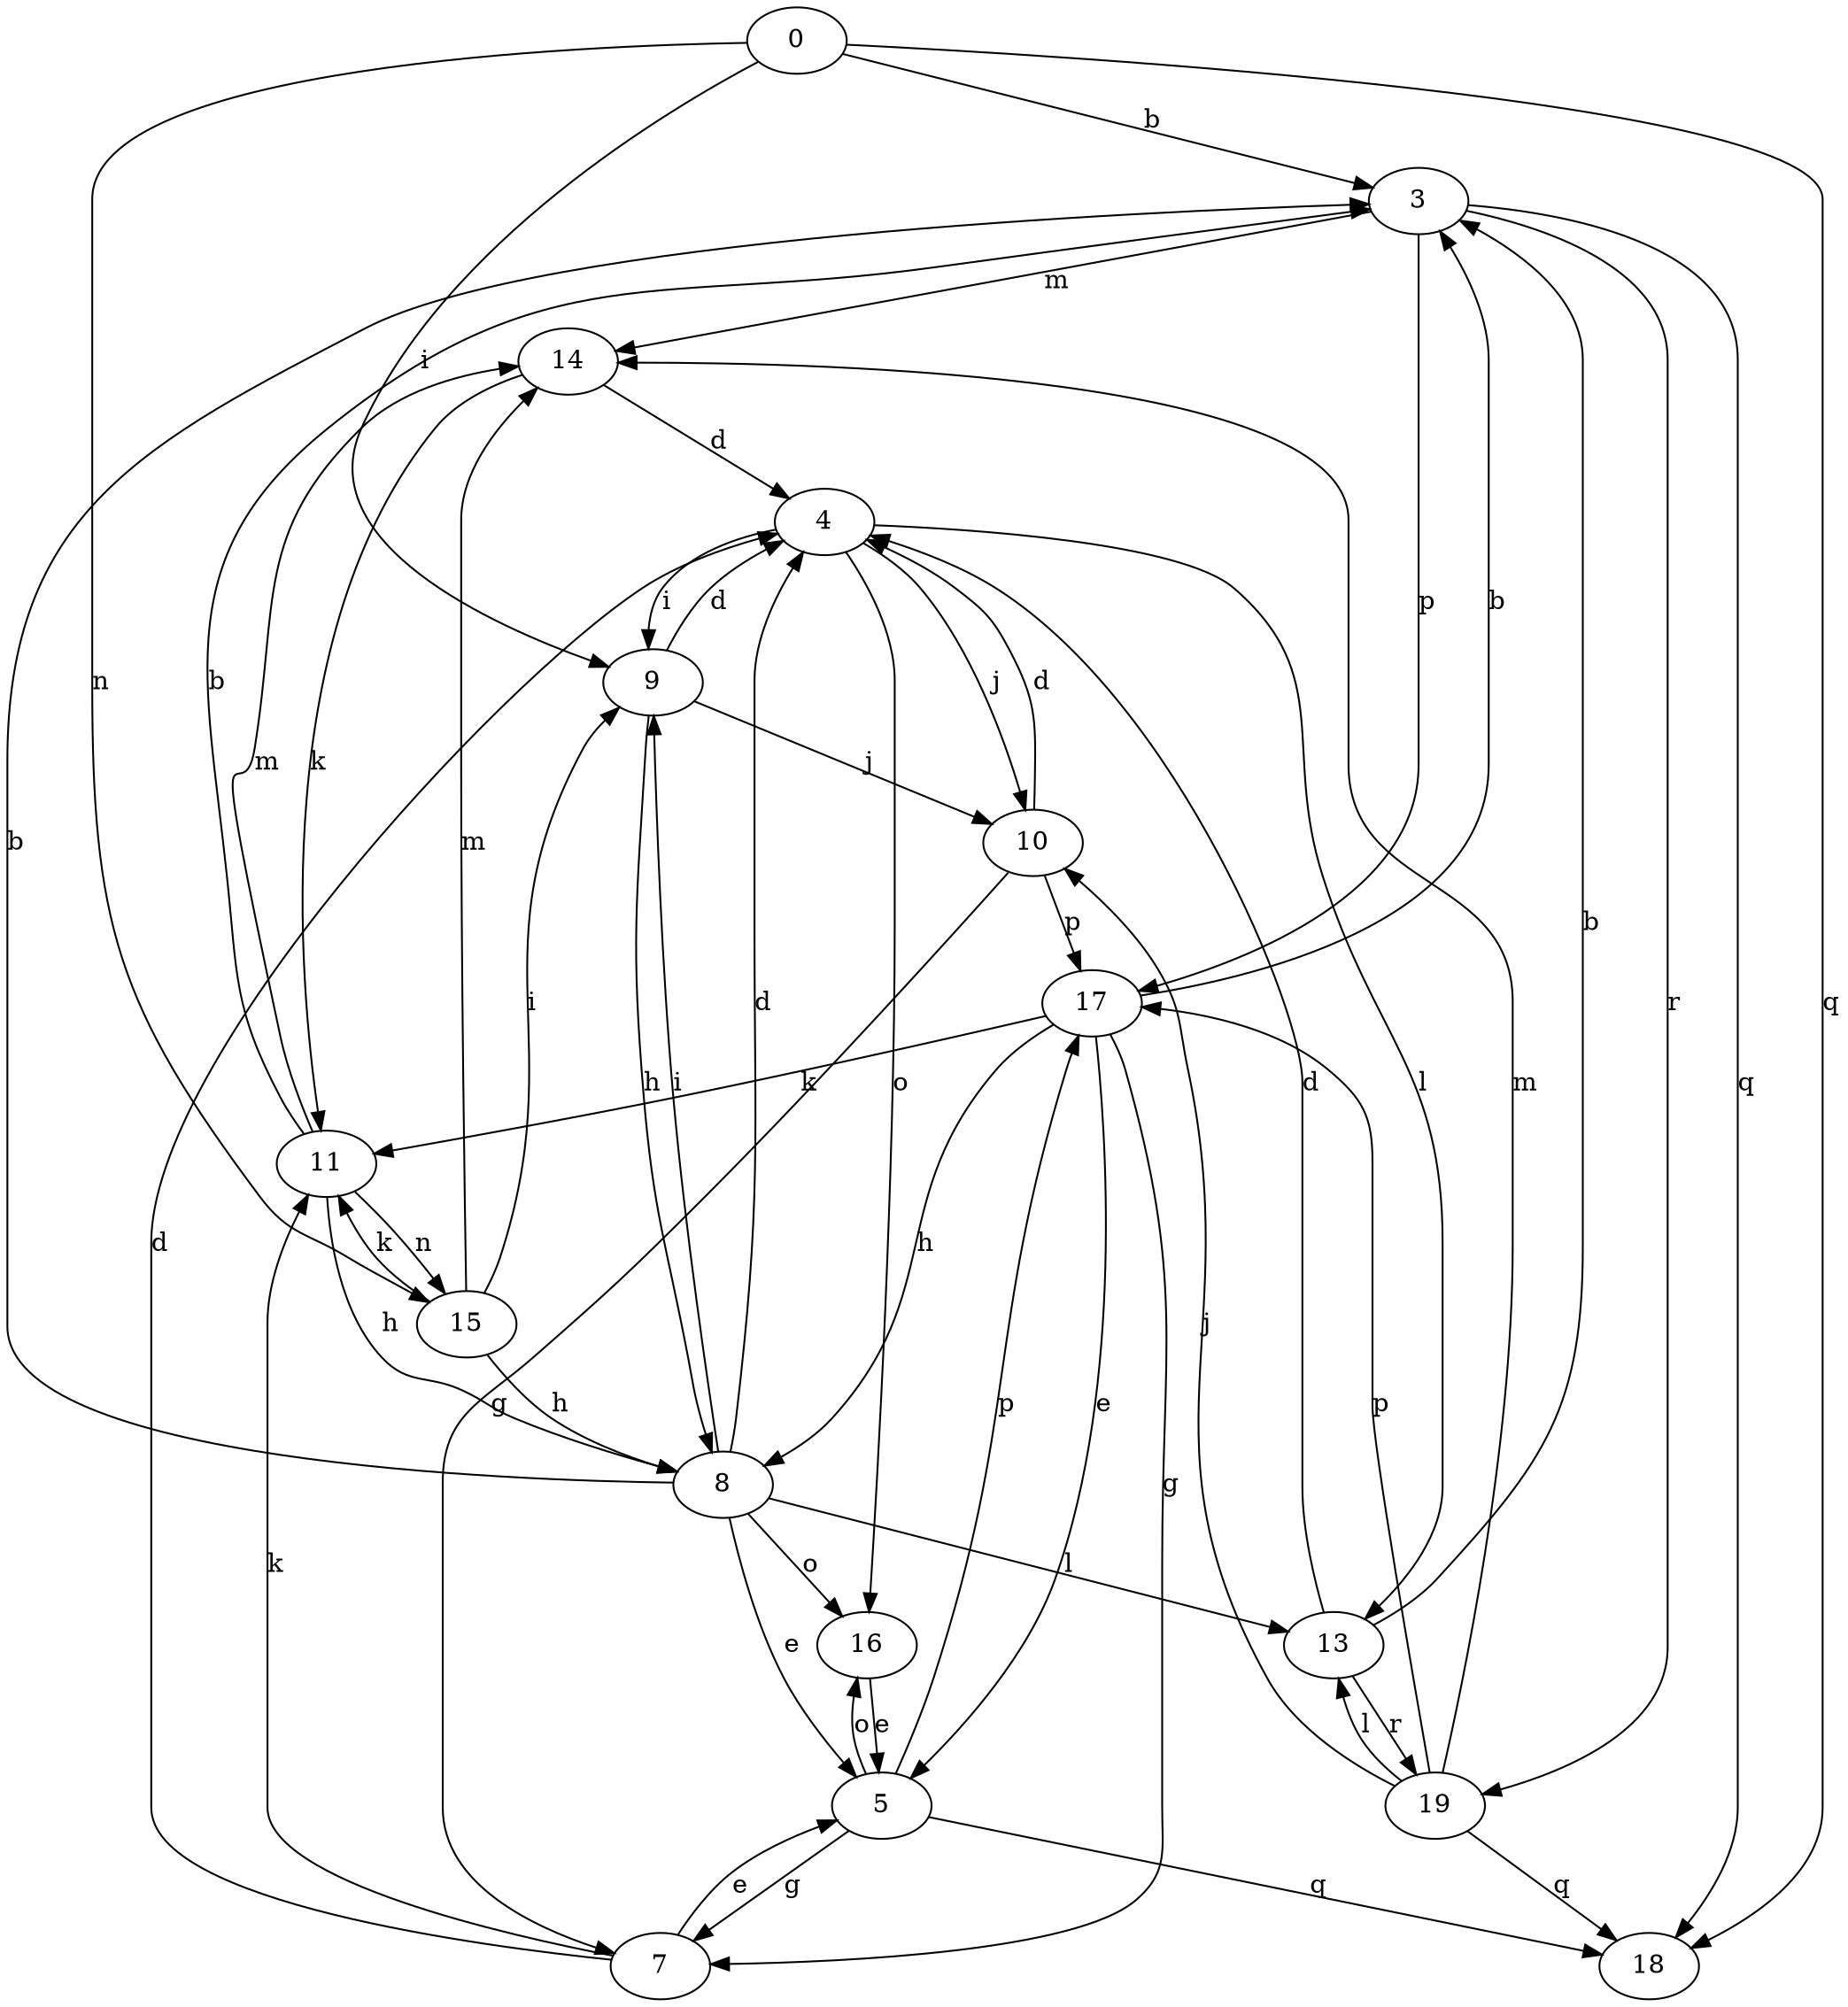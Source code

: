 strict digraph  {
0;
3;
4;
5;
7;
8;
9;
10;
11;
13;
14;
15;
16;
17;
18;
19;
0 -> 3  [label=b];
0 -> 9  [label=i];
0 -> 15  [label=n];
0 -> 18  [label=q];
3 -> 14  [label=m];
3 -> 17  [label=p];
3 -> 18  [label=q];
3 -> 19  [label=r];
4 -> 9  [label=i];
4 -> 10  [label=j];
4 -> 13  [label=l];
4 -> 16  [label=o];
5 -> 7  [label=g];
5 -> 16  [label=o];
5 -> 17  [label=p];
5 -> 18  [label=q];
7 -> 4  [label=d];
7 -> 5  [label=e];
7 -> 11  [label=k];
8 -> 3  [label=b];
8 -> 4  [label=d];
8 -> 5  [label=e];
8 -> 9  [label=i];
8 -> 13  [label=l];
8 -> 16  [label=o];
9 -> 4  [label=d];
9 -> 8  [label=h];
9 -> 10  [label=j];
10 -> 4  [label=d];
10 -> 7  [label=g];
10 -> 17  [label=p];
11 -> 3  [label=b];
11 -> 8  [label=h];
11 -> 14  [label=m];
11 -> 15  [label=n];
13 -> 3  [label=b];
13 -> 4  [label=d];
13 -> 19  [label=r];
14 -> 4  [label=d];
14 -> 11  [label=k];
15 -> 8  [label=h];
15 -> 9  [label=i];
15 -> 11  [label=k];
15 -> 14  [label=m];
16 -> 5  [label=e];
17 -> 3  [label=b];
17 -> 5  [label=e];
17 -> 7  [label=g];
17 -> 8  [label=h];
17 -> 11  [label=k];
19 -> 10  [label=j];
19 -> 13  [label=l];
19 -> 14  [label=m];
19 -> 17  [label=p];
19 -> 18  [label=q];
}
